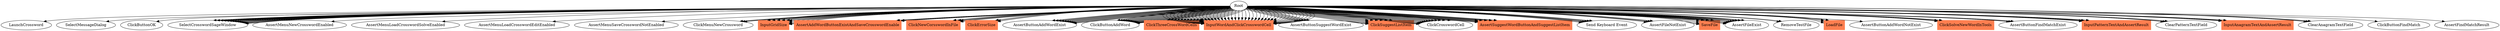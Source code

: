 // UK <-> LK
digraph {
	Root
	LaunchCrossword
		Root -> LaunchCrossword
	SelectMessageDialog
		Root -> SelectMessageDialog
	ClickButtonOK
		Root -> ClickButtonOK
	SelectCrosswordSageWindow
		Root -> SelectCrosswordSageWindow
	AssertMenuNewCrosswordEnabled
		Root -> AssertMenuNewCrosswordEnabled
	AssertMenuLoadCrosswordSolveEnabled
		Root -> AssertMenuLoadCrosswordSolveEnabled
	AssertMenuLoadCrosswordEditEnabled
		Root -> AssertMenuLoadCrosswordEditEnabled
	AssertMenuSaveCrosswordNotEnabled
		Root -> AssertMenuSaveCrosswordNotEnabled
	ClickMenuNewCrossword
		Root -> ClickMenuNewCrossword
	InputGridSize
		Root -> InputGridSize
	AssertAddWordButtonExistAndSaveCrosswordEnable
		Root -> AssertAddWordButtonExistAndSaveCrosswordEnable
	ClickMenuNewCrossword
		Root -> ClickMenuNewCrossword
	InputGridSize
		Root -> InputGridSize
	AssertAddWordButtonExistAndSaveCrosswordEnable
		Root -> AssertAddWordButtonExistAndSaveCrosswordEnable
	ClickMenuNewCrossword
		Root -> ClickMenuNewCrossword
	InputGridSize
		Root -> InputGridSize
	AssertAddWordButtonExistAndSaveCrosswordEnable
		Root -> AssertAddWordButtonExistAndSaveCrosswordEnable
	ClickNewCorsswordInFile
		Root -> ClickNewCorsswordInFile
	InputGridSize
		Root -> InputGridSize
	ClickErrorSize
		Root -> ClickErrorSize
	InputGridSize
		Root -> InputGridSize
	ClickErrorSize
		Root -> ClickErrorSize
	InputGridSize
		Root -> InputGridSize
	ClickErrorSize
		Root -> ClickErrorSize
	InputGridSize
		Root -> InputGridSize
	AssertAddWordButtonExistAndSaveCrosswordEnable
		Root -> AssertAddWordButtonExistAndSaveCrosswordEnable
	ClickNewCorsswordInFile
		Root -> ClickNewCorsswordInFile
	InputGridSize
		Root -> InputGridSize
	SelectCrosswordSageWindow
		Root -> SelectCrosswordSageWindow
	AssertButtonAddWordExist
		Root -> AssertButtonAddWordExist
	ClickButtonAddWord
		Root -> ClickButtonAddWord
	ClickThreeCrossWordCells
		Root -> ClickThreeCrossWordCells
	InputWordAndClickCrosswordCell
		Root -> InputWordAndClickCrosswordCell
	InputWordAndClickCrosswordCell
		Root -> InputWordAndClickCrosswordCell
	InputWordAndClickCrosswordCell
		Root -> InputWordAndClickCrosswordCell
	InputWordAndClickCrosswordCell
		Root -> InputWordAndClickCrosswordCell
	AssertButtonSuggestWordExist
		Root -> AssertButtonSuggestWordExist
	ClickSuggestListItem
		Root -> ClickSuggestListItem
	ClickCrosswordCell
		Root -> ClickCrosswordCell
	AssertSuggestWordButtonAndSuggestListItem
		Root -> AssertSuggestWordButtonAndSuggestListItem
	AssertButtonAddWordExist
		Root -> AssertButtonAddWordExist
	ClickButtonAddWord
		Root -> ClickButtonAddWord
	ClickThreeCrossWordCells
		Root -> ClickThreeCrossWordCells
	InputWordAndClickCrosswordCell
		Root -> InputWordAndClickCrosswordCell
	InputWordAndClickCrosswordCell
		Root -> InputWordAndClickCrosswordCell
	InputWordAndClickCrosswordCell
		Root -> InputWordAndClickCrosswordCell
	AssertButtonSuggestWordExist
		Root -> AssertButtonSuggestWordExist
	ClickSuggestListItem
		Root -> ClickSuggestListItem
	AssertButtonAddWordExist
		Root -> AssertButtonAddWordExist
	ClickButtonAddWord
		Root -> ClickButtonAddWord
	ClickThreeCrossWordCells
		Root -> ClickThreeCrossWordCells
	ClickSuggestListItem
		Root -> ClickSuggestListItem
	ClickCrosswordCell
		Root -> ClickCrosswordCell
	AssertSuggestWordButtonAndSuggestListItem
		Root -> AssertSuggestWordButtonAndSuggestListItem
	AssertButtonAddWordExist
		Root -> AssertButtonAddWordExist
	ClickButtonAddWord
		Root -> ClickButtonAddWord
	ClickThreeCrossWordCells
		Root -> ClickThreeCrossWordCells
	InputWordAndClickCrosswordCell
		Root -> InputWordAndClickCrosswordCell
	InputWordAndClickCrosswordCell
		Root -> InputWordAndClickCrosswordCell
	"Send Keyboard Event"
		Root -> "Send Keyboard Event"
	ClickSuggestListItem
		Root -> ClickSuggestListItem
	AssertButtonAddWordExist
		Root -> AssertButtonAddWordExist
	ClickButtonAddWord
		Root -> ClickButtonAddWord
	ClickThreeCrossWordCells
		Root -> ClickThreeCrossWordCells
	InputWordAndClickCrosswordCell
		Root -> InputWordAndClickCrosswordCell
	InputWordAndClickCrosswordCell
		Root -> InputWordAndClickCrosswordCell
	ClickSuggestListItem
		Root -> ClickSuggestListItem
	ClickCrosswordCell
		Root -> ClickCrosswordCell
	AssertSuggestWordButtonAndSuggestListItem
		Root -> AssertSuggestWordButtonAndSuggestListItem
	ClickCrosswordCell
		Root -> ClickCrosswordCell
	AssertSuggestWordButtonAndSuggestListItem
		Root -> AssertSuggestWordButtonAndSuggestListItem
	ClickCrosswordCell
		Root -> ClickCrosswordCell
	AssertSuggestWordButtonAndSuggestListItem
		Root -> AssertSuggestWordButtonAndSuggestListItem
	ClickNewCorsswordInFile
		Root -> ClickNewCorsswordInFile
	InputGridSize
		Root -> InputGridSize
	AssertFileNotExist
		Root -> AssertFileNotExist
	SelectCrosswordSageWindow
		Root -> SelectCrosswordSageWindow
	SaveFile
		Root -> SaveFile
	AssertFileExist
		Root -> AssertFileExist
	SelectCrosswordSageWindow
		Root -> SelectCrosswordSageWindow
	SaveFile
		Root -> SaveFile
	AssertFileExist
		Root -> AssertFileExist
	RemoveTestFile
		Root -> RemoveTestFile
	AssertFileNotExist
		Root -> AssertFileNotExist
	ClickNewCorsswordInFile
		Root -> ClickNewCorsswordInFile
	InputGridSize
		Root -> InputGridSize
	SelectCrosswordSageWindow
		Root -> SelectCrosswordSageWindow
	AssertButtonAddWordExist
		Root -> AssertButtonAddWordExist
	ClickButtonAddWord
		Root -> ClickButtonAddWord
	ClickCrosswordCell
		Root -> ClickCrosswordCell
	ClickCrosswordCell
		Root -> ClickCrosswordCell
	SaveFile
		Root -> SaveFile
	AssertFileExist
		Root -> AssertFileExist
	RemoveTestFile
		Root -> RemoveTestFile
	AssertFileNotExist
		Root -> AssertFileNotExist
	AssertFileNotExist
		Root -> AssertFileNotExist
	SelectCrosswordSageWindow
		Root -> SelectCrosswordSageWindow
	LoadFile
		Root -> LoadFile
	SelectCrosswordSageWindow
		Root -> SelectCrosswordSageWindow
	AssertButtonAddWordNotExist
		Root -> AssertButtonAddWordNotExist
	AssertFileExist
		Root -> AssertFileExist
	SelectCrosswordSageWindow
		Root -> SelectCrosswordSageWindow
	LoadFile
		Root -> LoadFile
	SelectCrosswordSageWindow
		Root -> SelectCrosswordSageWindow
	AssertButtonAddWordExist
		Root -> AssertButtonAddWordExist
	ClickSolveNewWordInTools
		Root -> ClickSolveNewWordInTools
	AssertButtonFindMatchExist
		Root -> AssertButtonFindMatchExist
	InputPatternTextAndAssertResult
		Root -> InputPatternTextAndAssertResult
	ClearPatternTextField
		Root -> ClearPatternTextField
	InputPatternTextAndAssertResult
		Root -> InputPatternTextAndAssertResult
	ClearPatternTextField
		Root -> ClearPatternTextField
	InputPatternTextAndAssertResult
		Root -> InputPatternTextAndAssertResult
	ClearPatternTextField
		Root -> ClearPatternTextField
	InputPatternTextAndAssertResult
		Root -> InputPatternTextAndAssertResult
	ClickSolveNewWordInTools
		Root -> ClickSolveNewWordInTools
	AssertButtonFindMatchExist
		Root -> AssertButtonFindMatchExist
	InputAnagramTextAndAssertResult
		Root -> InputAnagramTextAndAssertResult
	ClearAnagramTextField
		Root -> ClearAnagramTextField
	InputAnagramTextAndAssertResult
		Root -> InputAnagramTextAndAssertResult
	ClearAnagramTextField
		Root -> ClearAnagramTextField
	InputAnagramTextAndAssertResult
		Root -> InputAnagramTextAndAssertResult
	ClickNewCorsswordInFile
		Root -> ClickNewCorsswordInFile
	InputGridSize
		Root -> InputGridSize
	SelectCrosswordSageWindow
		Root -> SelectCrosswordSageWindow
	AssertButtonAddWordExist
		Root -> AssertButtonAddWordExist
	ClickButtonAddWord
		Root -> ClickButtonAddWord
	ClickThreeCrossWordCells
		Root -> ClickThreeCrossWordCells
	InputWordAndClickCrosswordCell
		Root -> InputWordAndClickCrosswordCell
	InputWordAndClickCrosswordCell
		Root -> InputWordAndClickCrosswordCell
	InputWordAndClickCrosswordCell
		Root -> InputWordAndClickCrosswordCell
	InputWordAndClickCrosswordCell
		Root -> InputWordAndClickCrosswordCell
	ClickSuggestListItem
		Root -> ClickSuggestListItem
	ClickButtonAddWord
		Root -> ClickButtonAddWord
	ClickThreeCrossWordCells
		Root -> ClickThreeCrossWordCells
	InputWordAndClickCrosswordCell
		Root -> InputWordAndClickCrosswordCell
	InputWordAndClickCrosswordCell
		Root -> InputWordAndClickCrosswordCell
	InputWordAndClickCrosswordCell
		Root -> InputWordAndClickCrosswordCell
	"Send Keyboard Event"
		Root -> "Send Keyboard Event"
	ClickButtonAddWord
		Root -> ClickButtonAddWord
	ClickThreeCrossWordCells
		Root -> ClickThreeCrossWordCells
	InputWordAndClickCrosswordCell
		Root -> InputWordAndClickCrosswordCell
	"Send Keyboard Event"
		Root -> "Send Keyboard Event"
	ClickSuggestListItem
		Root -> ClickSuggestListItem
	ClickCrosswordCell
		Root -> ClickCrosswordCell
	AssertSuggestWordButtonAndSuggestListItem
		Root -> AssertSuggestWordButtonAndSuggestListItem
	ClickButtonAddWord
		Root -> ClickButtonAddWord
	ClickThreeCrossWordCells
		Root -> ClickThreeCrossWordCells
	InputWordAndClickCrosswordCell
		Root -> InputWordAndClickCrosswordCell
	InputWordAndClickCrosswordCell
		Root -> InputWordAndClickCrosswordCell
	InputWordAndClickCrosswordCell
		Root -> InputWordAndClickCrosswordCell
	"Send Keyboard Event"
		Root -> "Send Keyboard Event"
	AssertButtonSuggestWordExist
		Root -> AssertButtonSuggestWordExist
	ClickSuggestListItem
		Root -> ClickSuggestListItem
	ClickCrosswordCell
		Root -> ClickCrosswordCell
	AssertSuggestWordButtonAndSuggestListItem
		Root -> AssertSuggestWordButtonAndSuggestListItem
	ClickButtonAddWord
		Root -> ClickButtonAddWord
	ClickThreeCrossWordCells
		Root -> ClickThreeCrossWordCells
	InputWordAndClickCrosswordCell
		Root -> InputWordAndClickCrosswordCell
	InputWordAndClickCrosswordCell
		Root -> InputWordAndClickCrosswordCell
	AssertButtonSuggestWordExist
		Root -> AssertButtonSuggestWordExist
	ClickSuggestListItem
		Root -> ClickSuggestListItem
	ClickCrosswordCell
		Root -> ClickCrosswordCell
	AssertSuggestWordButtonAndSuggestListItem
		Root -> AssertSuggestWordButtonAndSuggestListItem
	SaveFile
		Root -> SaveFile
	AssertFileExist
		Root -> AssertFileExist
	ClickSolveNewWordInTools
		Root -> ClickSolveNewWordInTools
	AssertButtonFindMatchExist
		Root -> AssertButtonFindMatchExist
	ClickButtonFindMatch
		Root -> ClickButtonFindMatch
	AssertFindMatchResult
		Root -> AssertFindMatchResult
	LoadFile
		Root -> LoadFile
	SelectCrosswordSageWindow
		Root -> SelectCrosswordSageWindow
	ClickButtonAddWord
		Root -> ClickButtonAddWord
	ClickThreeCrossWordCells
		Root -> ClickThreeCrossWordCells
	InputWordAndClickCrosswordCell
		Root -> InputWordAndClickCrosswordCell
	InputWordAndClickCrosswordCell
		Root -> InputWordAndClickCrosswordCell
	InputWordAndClickCrosswordCell
		Root -> InputWordAndClickCrosswordCell
	InputWordAndClickCrosswordCell
		Root -> InputWordAndClickCrosswordCell
	AssertButtonSuggestWordExist
		Root -> AssertButtonSuggestWordExist
	ClickSuggestListItem
		Root -> ClickSuggestListItem
	ClickCrosswordCell
		Root -> ClickCrosswordCell
	AssertSuggestWordButtonAndSuggestListItem
		Root -> AssertSuggestWordButtonAndSuggestListItem
	SaveFile
		Root -> SaveFile
	AssertFileExist
		Root -> AssertFileExist
	ClickSolveNewWordInTools
		Root -> ClickSolveNewWordInTools
	InputAnagramTextAndAssertResult
		Root -> InputAnagramTextAndAssertResult
	ClearAnagramTextField
		Root -> ClearAnagramTextField
	InputPatternTextAndAssertResult
		Root -> InputPatternTextAndAssertResult
	AssertFileExist
		Root -> AssertFileExist
	SelectCrosswordSageWindow
		Root -> SelectCrosswordSageWindow
	LoadFile
		Root -> LoadFile
	SelectCrosswordSageWindow
		Root -> SelectCrosswordSageWindow
	AssertButtonAddWordExist
		Root -> AssertButtonAddWordExist
	ClickButtonAddWord
		Root -> ClickButtonAddWord
	ClickThreeCrossWordCells
		Root -> ClickThreeCrossWordCells
	InputWordAndClickCrosswordCell
		Root -> InputWordAndClickCrosswordCell
	InputWordAndClickCrosswordCell
		Root -> InputWordAndClickCrosswordCell
	InputWordAndClickCrosswordCell
		Root -> InputWordAndClickCrosswordCell
	InputWordAndClickCrosswordCell
		Root -> InputWordAndClickCrosswordCell
	ClickSuggestListItem
		Root -> ClickSuggestListItem
	ClickButtonAddWord
		Root -> ClickButtonAddWord
	ClickThreeCrossWordCells
		Root -> ClickThreeCrossWordCells
	InputWordAndClickCrosswordCell
		Root -> InputWordAndClickCrosswordCell
	InputWordAndClickCrosswordCell
		Root -> InputWordAndClickCrosswordCell
	InputWordAndClickCrosswordCell
		Root -> InputWordAndClickCrosswordCell
	InputWordAndClickCrosswordCell
		Root -> InputWordAndClickCrosswordCell
	InputWordAndClickCrosswordCell
		Root -> InputWordAndClickCrosswordCell
	"Send Keyboard Event"
		Root -> "Send Keyboard Event"
	ClickButtonAddWord
		Root -> ClickButtonAddWord
	ClickCrosswordCell
		Root -> ClickCrosswordCell
	ClickCrosswordCell
		Root -> ClickCrosswordCell
	SaveFile
		Root -> SaveFile
	SelectCrosswordSageWindow
		Root -> SelectCrosswordSageWindow
	AssertButtonAddWordExist
		Root -> AssertButtonAddWordExist
	ClickCrosswordCell
		Root -> ClickCrosswordCell
	InputWordAndClickCrosswordCell
		Root -> InputWordAndClickCrosswordCell
	InputWordAndClickCrosswordCell
		Root -> InputWordAndClickCrosswordCell
	InputWordAndClickCrosswordCell
		Root -> InputWordAndClickCrosswordCell
	AssertButtonSuggestWordExist
		Root -> AssertButtonSuggestWordExist
	ClickSuggestListItem
		Root -> ClickSuggestListItem
	ClickCrosswordCell
		Root -> ClickCrosswordCell
	AssertSuggestWordButtonAndSuggestListItem
		Root -> AssertSuggestWordButtonAndSuggestListItem
	SaveFile
		Root -> SaveFile
	SelectCrosswordSageWindow
		Root -> SelectCrosswordSageWindow
	AssertButtonAddWordExist
		Root -> AssertButtonAddWordExist
	ClickButtonAddWord
		Root -> ClickButtonAddWord
	ClickThreeCrossWordCells
		Root -> ClickThreeCrossWordCells
	InputWordAndClickCrosswordCell
		Root -> InputWordAndClickCrosswordCell
	InputWordAndClickCrosswordCell
		Root -> InputWordAndClickCrosswordCell
	InputWordAndClickCrosswordCell
		Root -> InputWordAndClickCrosswordCell
	"Send Keyboard Event"
		Root -> "Send Keyboard Event"
	SelectCrosswordSageWindow
		Root -> SelectCrosswordSageWindow
	SaveFile
		Root -> SaveFile
	AssertFileExist
		Root -> AssertFileExist
	AssertFileExist
		Root -> AssertFileExist
	AssertFileExist
		Root -> AssertFileExist
	InputPatternTextAndAssertResult [color=coral shape=box style=filled]
	SaveFile [color=coral shape=box style=filled]
	InputGridSize [color=coral shape=box style=filled]
	AssertAddWordButtonExistAndSaveCrosswordEnable [color=coral shape=box style=filled]
	ClickSuggestListItem [color=coral shape=box style=filled]
	ClickThreeCrossWordCells [color=coral shape=box style=filled]
	InputWordAndClickCrosswordCell [color=coral shape=box style=filled]
	InputAnagramTextAndAssertResult [color=coral shape=box style=filled]
	LoadFile [color=coral shape=box style=filled]
	ClickNewCorsswordInFile [color=coral shape=box style=filled]
	ClickErrorSize [color=coral shape=box style=filled]
	ClickSolveNewWordInTools [color=coral shape=box style=filled]
	AssertSuggestWordButtonAndSuggestListItem [color=coral shape=box style=filled]
}